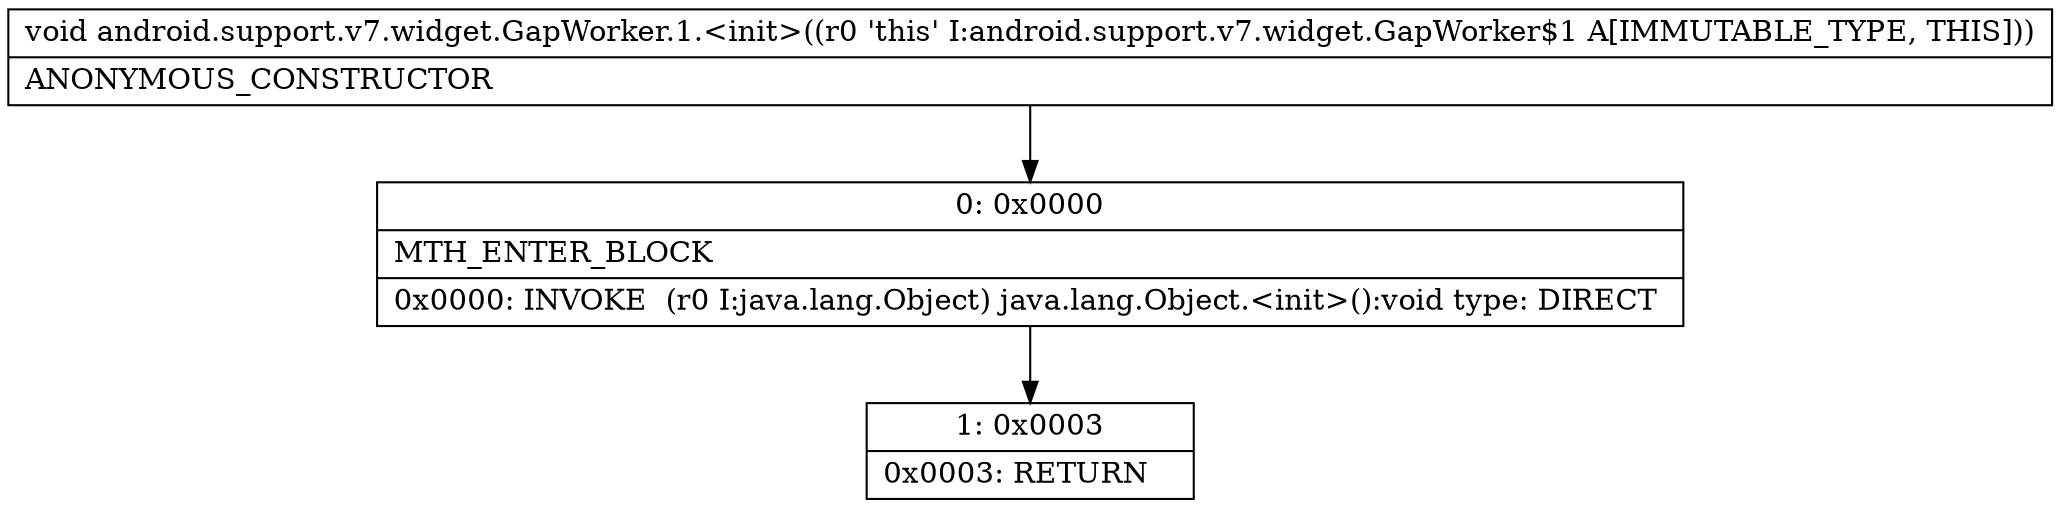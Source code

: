 digraph "CFG forandroid.support.v7.widget.GapWorker.1.\<init\>()V" {
Node_0 [shape=record,label="{0\:\ 0x0000|MTH_ENTER_BLOCK\l|0x0000: INVOKE  (r0 I:java.lang.Object) java.lang.Object.\<init\>():void type: DIRECT \l}"];
Node_1 [shape=record,label="{1\:\ 0x0003|0x0003: RETURN   \l}"];
MethodNode[shape=record,label="{void android.support.v7.widget.GapWorker.1.\<init\>((r0 'this' I:android.support.v7.widget.GapWorker$1 A[IMMUTABLE_TYPE, THIS]))  | ANONYMOUS_CONSTRUCTOR\l}"];
MethodNode -> Node_0;
Node_0 -> Node_1;
}

